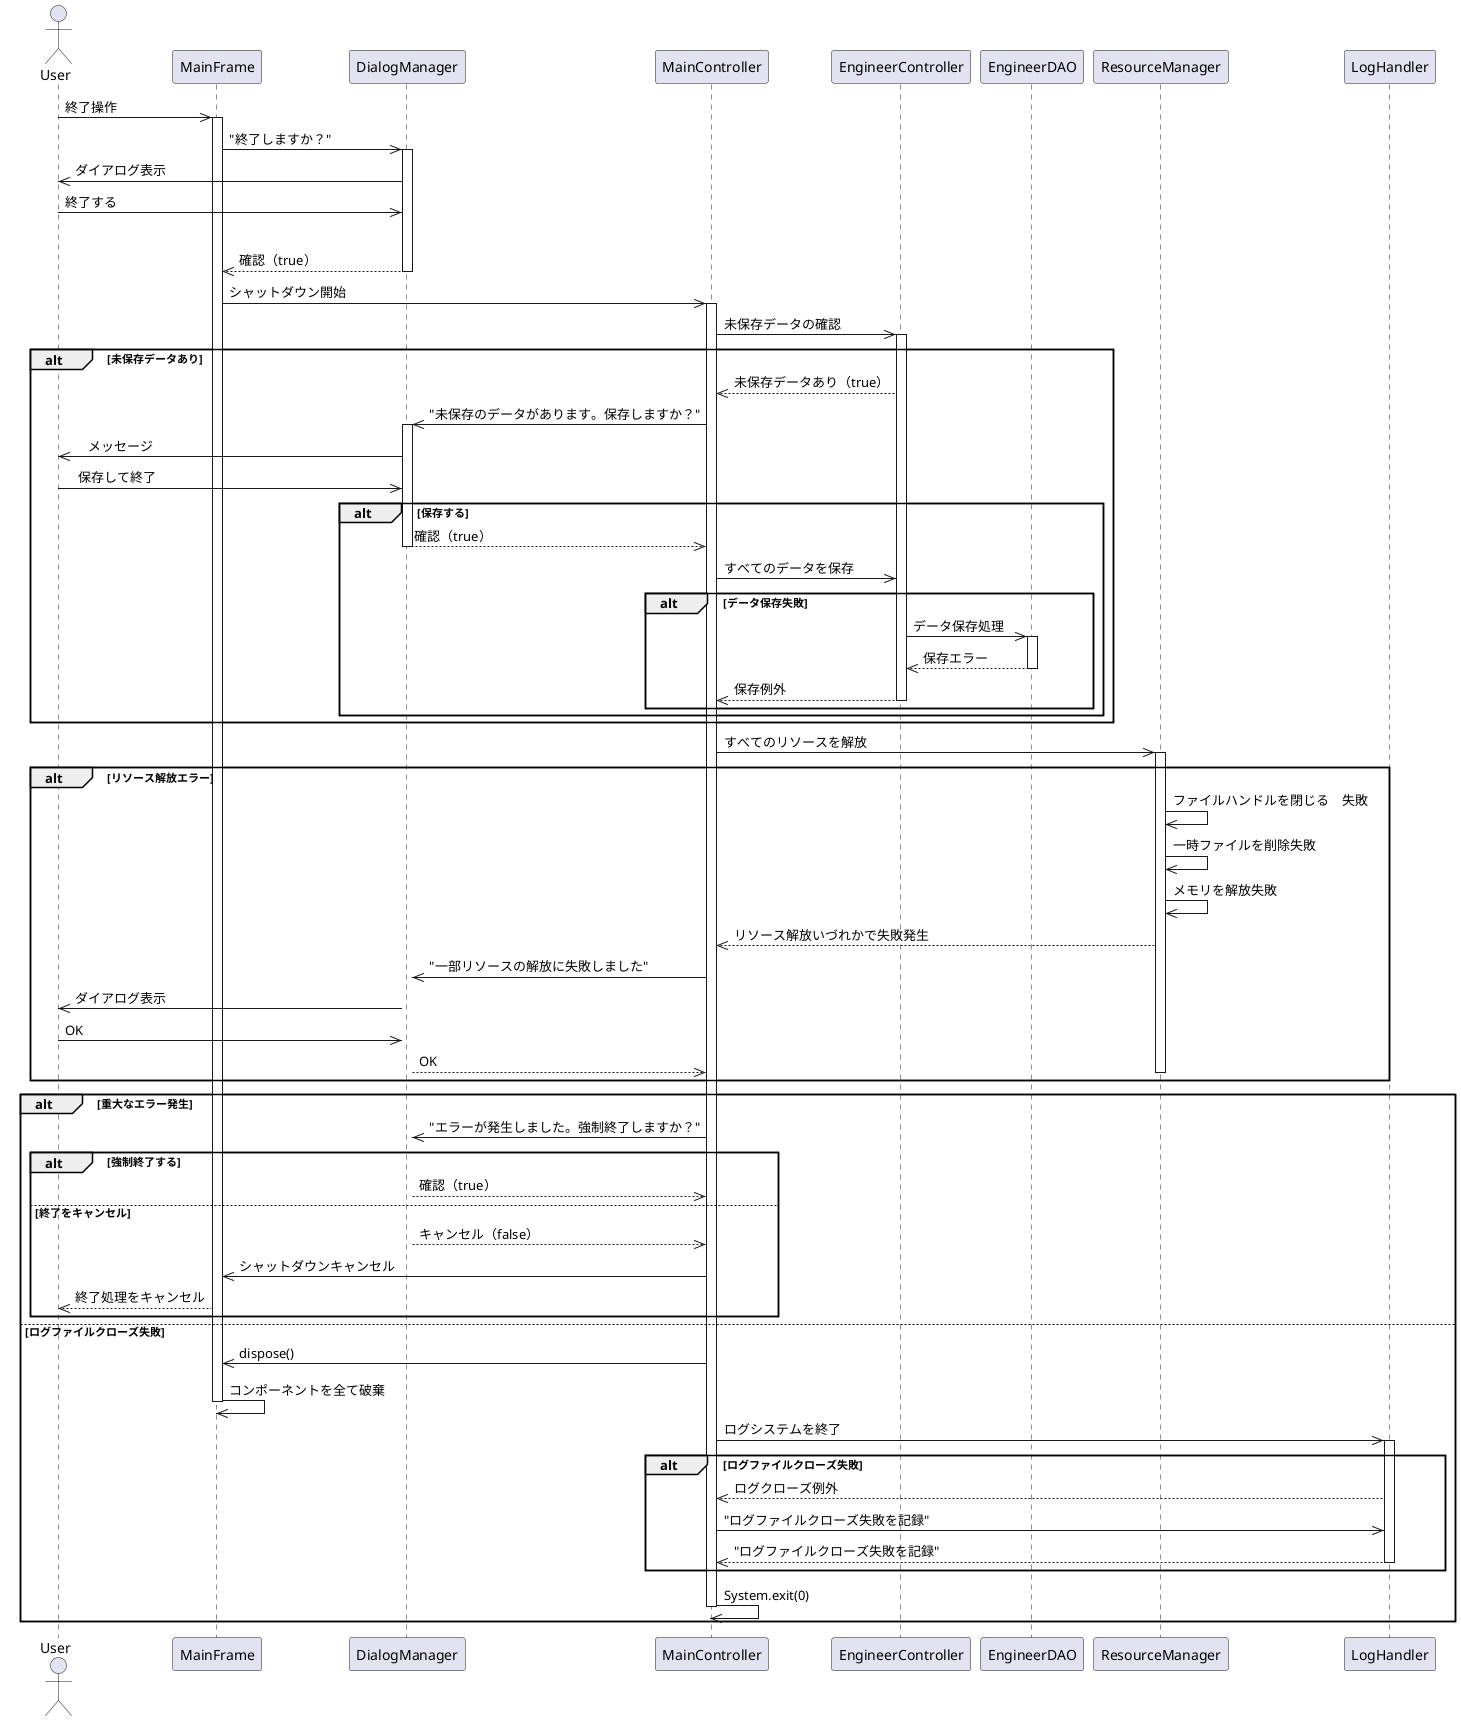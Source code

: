 ' 終了時エラー

@startuml sequenceDiagram
    actor User
    participant MainFrame
    participant DialogManager
    participant MainController
    participant EngineerController
    participant EngineerDAO
    participant ResourceManager
    participant LogHandler

    User->>MainFrame: 終了操作
    activate MainFrame

    ' 終了確認ダイアログを表示
    MainFrame->>DialogManager: "終了しますか？"
    activate DialogManager
    DialogManager ->> User: ダイアログ表示
    User ->> DialogManager: 終了する
    alt 終了確認
        DialogManager-->>MainFrame: 確認（true）
        deactivate DialogManager

        ' 未保存データの確認
        MainFrame->>MainController: シャットダウン開始
        activate MainController

        MainController->>EngineerController: 未保存データの確認
        activate EngineerController

        alt 未保存データあり
            EngineerController-->>MainController: 未保存データあり（true）
            MainController->>DialogManager: "未保存のデータがあります。保存しますか？"
            activate DialogManager
            DialogManager ->> User :　メッセージ
            User ->> DialogManager :　保存して終了
            
            alt 保存する
                DialogManager-->>MainController: 確認（true）
                deactivate DialogManager
                MainController->>EngineerController: すべてのデータを保存
                
                ' データ保存エラー
                alt データ保存失敗
                    EngineerController->>EngineerDAO: データ保存処理
                    activate EngineerDAO
                    EngineerDAO-->>EngineerController: 保存エラー
                    deactivate EngineerDAO
                    EngineerController-->>MainController: 保存例外
                    deactivate EngineerController
                
                end
            end
        end
        deactivate EngineerController

        ' リソース解放処理
        MainController->>ResourceManager: すべてのリソースを解放
        activate ResourceManager
        
        ' ファイルハンドル解放エラー
        alt リソース解放エラー
            ResourceManager->>ResourceManager: ファイルハンドルを閉じる　失敗
            deactivate DialogManager

        ' 一時ファイル削除エラー
            ResourceManager->>ResourceManager: 一時ファイルを削除失敗


        ' メモリ解放エラー
            ResourceManager->>ResourceManager: メモリを解放失敗
            ResourceManager-->>MainController: リソース解放いづれかで失敗発生
                        MainController->>DialogManager: "一部リソースの解放に失敗しました"
            activate DialogManager
            DialogManager ->> User: ダイアログ表示
            User ->> DialogManager: OK
            DialogManager -->> MainController:OK
        
        deactivate ResourceManager
        end



        ' 強制終了の確認
        alt 重大なエラー発生
            MainController->>DialogManager: "エラーが発生しました。強制終了しますか？"
            
            alt 強制終了する
                DialogManager-->>MainController: 確認（true）

            else 終了をキャンセル
                DialogManager-->>MainController: キャンセル（false）
                MainController->>MainFrame: シャットダウンキャンセル
                MainFrame-->>User: 終了処理をキャンセル
            end
        else ログファイルクローズ失敗
            MainController->>MainFrame: dispose()
            MainFrame->>MainFrame: コンポーネントを全て破棄
            deactivate MainFrame
                ' ログファイルをクローズ
        MainController->>LogHandler: ログシステムを終了
        activate LogHandler
        
        alt ログファイルクローズ失敗
            LogHandler-->>MainController: ログクローズ例外
            MainController->>LogHandler: "ログファイルクローズ失敗を記録"
            LogHandler-->>MainController: "ログファイルクローズ失敗を記録"
            deactivate LogHandler
        end

            MainController->>MainController: System.exit(0)
            deactivate MainController
        end

@enduml
